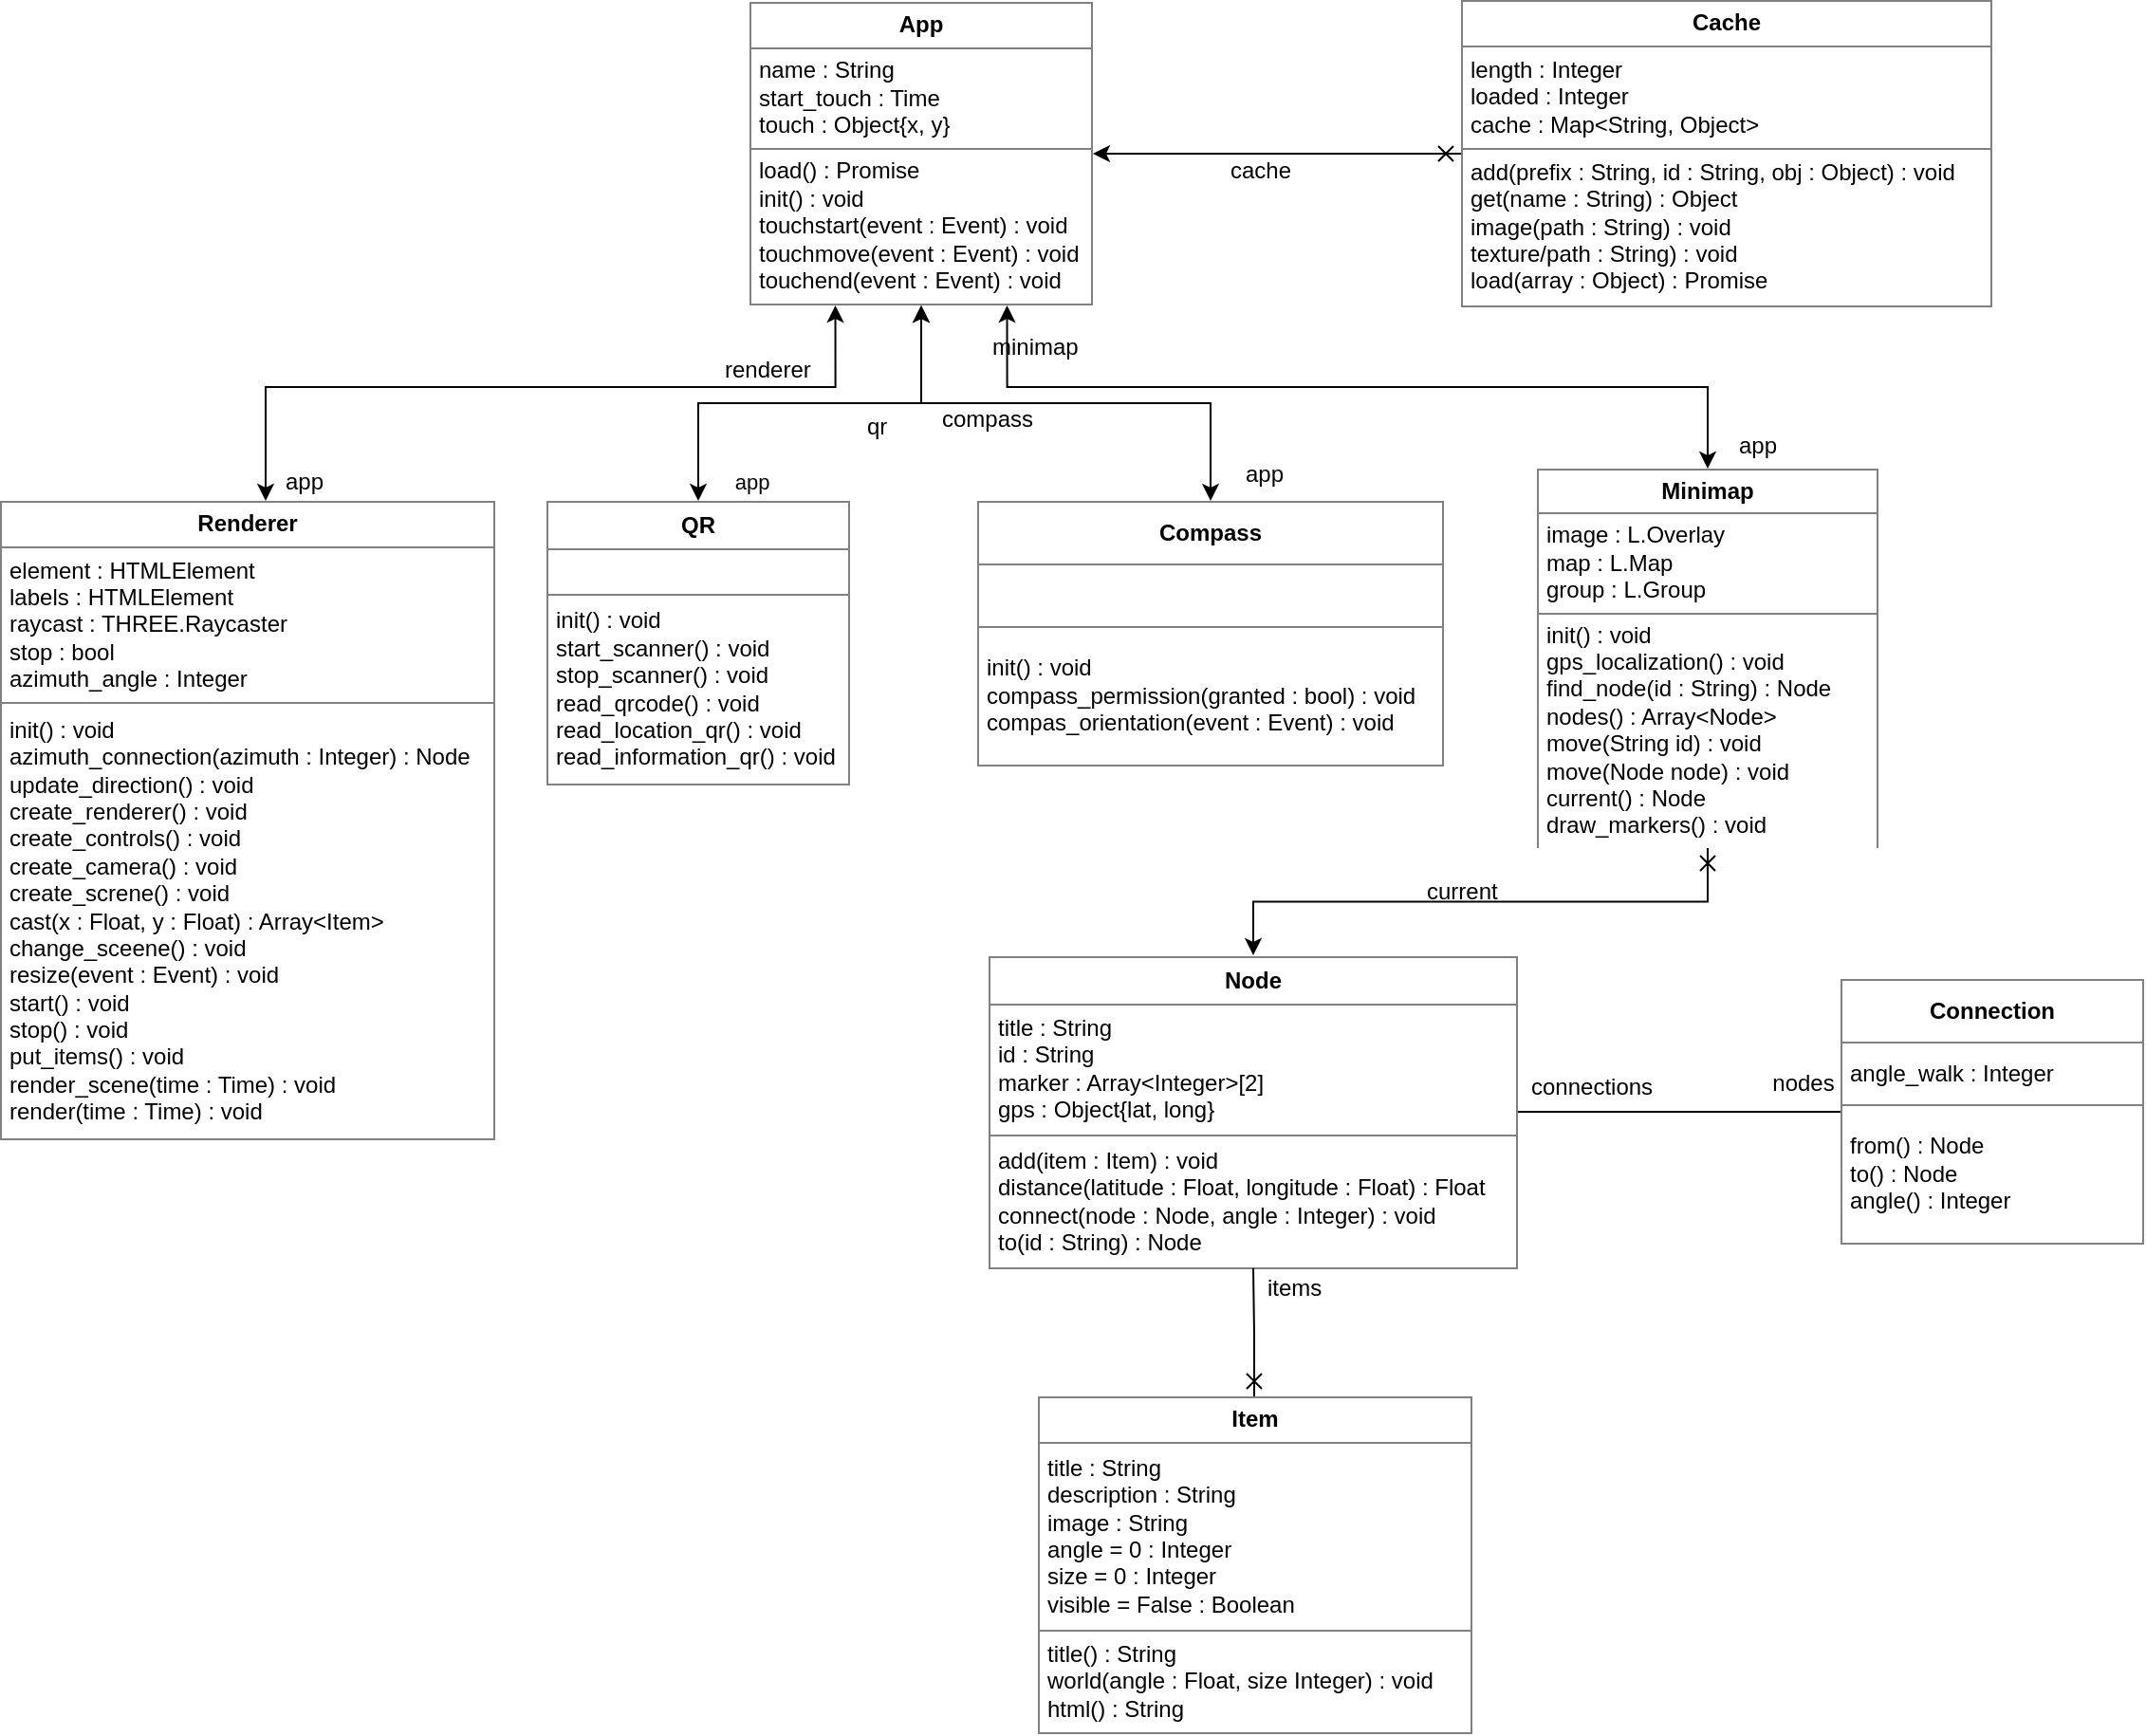 <mxfile version="12.2.6" pages="1"><diagram id="a7TG2gIp4GT1-z-QqylD" name="Page-1"><mxGraphModel dx="372" dy="646" grid="1" gridSize="10" guides="1" tooltips="1" connect="1" arrows="1" fold="1" page="1" pageScale="1" pageWidth="827" pageHeight="1169" math="0" shadow="0"><root><mxCell id="0"/><mxCell id="1" parent="0"/><mxCell id="oVpC63CEsLn2v8A7nPfV-1" value="&lt;table style=&quot;width: 100% ; height: 100% ; border-collapse: collapse&quot; width=&quot;100%&quot; cellpadding=&quot;4&quot; border=&quot;1&quot;&gt;&lt;tbody&gt;&lt;tr&gt;&lt;th align=&quot;center&quot;&gt;&lt;b&gt;App&lt;/b&gt;&lt;/th&gt;&lt;/tr&gt;&lt;tr align=&quot;left&quot;&gt;&lt;td&gt;name : String&lt;br&gt;start_touch : Time&lt;br&gt;touch : Object{x, y}&lt;br&gt;&lt;/td&gt;&lt;/tr&gt;&lt;tr align=&quot;left&quot;&gt;&lt;td&gt;load() : Promise&lt;br&gt;init() : void&lt;br&gt;touchstart(event : Event) : void&lt;br&gt;touchmove(event : Event) : void&lt;br&gt;touchend(event : Event) : void&lt;br&gt;&lt;/td&gt;&lt;/tr&gt;&lt;/tbody&gt;&lt;/table&gt;" style="text;html=1;strokeColor=none;fillColor=none;overflow=fill;" vertex="1" parent="1"><mxGeometry x="395" y="200" width="181" height="160" as="geometry"/></mxCell><mxCell id="oVpC63CEsLn2v8A7nPfV-2" style="edgeStyle=orthogonalEdgeStyle;rounded=0;orthogonalLoop=1;jettySize=auto;html=1;entryX=0.25;entryY=1;entryDx=0;entryDy=0;endArrow=classic;endFill=1;startArrow=classic;startFill=1;" edge="1" parent="1" source="oVpC63CEsLn2v8A7nPfV-4" target="oVpC63CEsLn2v8A7nPfV-1"><mxGeometry relative="1" as="geometry"><Array as="points"><mxPoint x="140" y="403"/><mxPoint x="441" y="403"/></Array></mxGeometry></mxCell><mxCell id="oVpC63CEsLn2v8A7nPfV-3" value="&lt;div&gt;app&lt;/div&gt;&lt;div&gt;&lt;br&gt;&lt;/div&gt;" style="text;html=1;resizable=0;points=[];align=center;verticalAlign=middle;labelBackgroundColor=#ffffff;" vertex="1" connectable="0" parent="oVpC63CEsLn2v8A7nPfV-2"><mxGeometry x="-0.105" y="-2" relative="1" as="geometry"><mxPoint x="-100.5" y="55" as="offset"/></mxGeometry></mxCell><mxCell id="oVpC63CEsLn2v8A7nPfV-4" value="&lt;table style=&quot;width: 100% ; height: 100% ; border-collapse: collapse&quot; width=&quot;100%&quot; cellpadding=&quot;4&quot; border=&quot;1&quot;&gt;&lt;tbody&gt;&lt;tr&gt;&lt;th align=&quot;center&quot;&gt;&lt;b&gt;Renderer&lt;br&gt;&lt;/b&gt;&lt;/th&gt;&lt;/tr&gt;&lt;tr align=&quot;left&quot;&gt;&lt;td&gt;element : HTMLElement&lt;br&gt;labels : HTMLElement&lt;br&gt;raycast : THREE.Raycaster&lt;br&gt;stop : bool&lt;br&gt;azimuth_angle : Integer&lt;br&gt;&lt;/td&gt;&lt;/tr&gt;&lt;tr align=&quot;left&quot;&gt;&lt;td&gt;init() : void&lt;br&gt;azimuth_connection(azimuth : Integer) : Node&lt;br&gt;update_direction() : void&lt;br&gt;create_renderer() : void&lt;br&gt;create_controls() : void&lt;br&gt;create_camera() : void&lt;br&gt;create_screne() : void&lt;br&gt;cast(x : Float, y : Float) : Array&amp;lt;Item&amp;gt;&lt;br&gt;change_sceene() : void&lt;br&gt;resize(event : Event) : void&lt;br&gt;start() : void&lt;br&gt;stop() : void&lt;br&gt;put_items() : void&lt;br&gt;render_scene(time : Time) : void&lt;br&gt;render(time : Time) : void&lt;br&gt;&lt;/td&gt;&lt;/tr&gt;&lt;/tbody&gt;&lt;/table&gt;" style="text;html=1;strokeColor=none;fillColor=none;overflow=fill;" vertex="1" parent="1"><mxGeometry y="463" width="261" height="337" as="geometry"/></mxCell><mxCell id="oVpC63CEsLn2v8A7nPfV-5" value="&lt;div&gt;app&lt;/div&gt;" style="edgeStyle=orthogonalEdgeStyle;rounded=0;orthogonalLoop=1;jettySize=auto;html=1;exitX=0.5;exitY=0;exitDx=0;exitDy=0;startArrow=classic;startFill=1;" edge="1" parent="1" source="oVpC63CEsLn2v8A7nPfV-6" target="oVpC63CEsLn2v8A7nPfV-1"><mxGeometry x="-0.281" y="-41" relative="1" as="geometry"><mxPoint x="479" y="361" as="targetPoint"/><mxPoint as="offset"/></mxGeometry></mxCell><mxCell id="oVpC63CEsLn2v8A7nPfV-6" value="&lt;table style=&quot;width: 100% ; height: 100% ; border-collapse: collapse&quot; width=&quot;100%&quot; cellpadding=&quot;4&quot; border=&quot;1&quot;&gt;&lt;tbody&gt;&lt;tr&gt;&lt;th align=&quot;center&quot;&gt;&lt;b&gt;QR&lt;br&gt;&lt;/b&gt;&lt;/th&gt;&lt;/tr&gt;&lt;tr&gt;&lt;td align=&quot;center&quot;&gt;&lt;br&gt;&lt;/td&gt;&lt;/tr&gt;&lt;tr align=&quot;left&quot;&gt;&lt;td&gt;init() : void&lt;br&gt;start_scanner() : void&lt;br&gt;stop_scanner() : void&lt;br&gt;read_qrcode() : void&lt;br&gt;read_location_qr() : void&lt;br&gt;read_information_qr() : void&lt;br&gt;&lt;/td&gt;&lt;/tr&gt;&lt;/tbody&gt;&lt;/table&gt;" style="text;html=1;strokeColor=none;fillColor=none;overflow=fill;" vertex="1" parent="1"><mxGeometry x="288" y="463" width="160" height="150" as="geometry"/></mxCell><mxCell id="oVpC63CEsLn2v8A7nPfV-7" style="edgeStyle=orthogonalEdgeStyle;rounded=0;orthogonalLoop=1;jettySize=auto;html=1;exitX=0.5;exitY=0;exitDx=0;exitDy=0;entryX=0.75;entryY=1;entryDx=0;entryDy=0;startArrow=classic;startFill=1;" edge="1" parent="1" source="oVpC63CEsLn2v8A7nPfV-10" target="oVpC63CEsLn2v8A7nPfV-1"><mxGeometry relative="1" as="geometry"><Array as="points"><mxPoint x="900" y="403"/><mxPoint x="531" y="403"/></Array></mxGeometry></mxCell><mxCell id="oVpC63CEsLn2v8A7nPfV-8" value="&lt;div&gt;app&lt;/div&gt;" style="text;html=1;resizable=0;points=[];align=center;verticalAlign=middle;labelBackgroundColor=#ffffff;" vertex="1" connectable="0" parent="oVpC63CEsLn2v8A7nPfV-7"><mxGeometry relative="1" as="geometry"><mxPoint x="210" y="31" as="offset"/></mxGeometry></mxCell><mxCell id="oVpC63CEsLn2v8A7nPfV-9" style="edgeStyle=orthogonalEdgeStyle;rounded=0;orthogonalLoop=1;jettySize=auto;html=1;exitX=0.5;exitY=1;exitDx=0;exitDy=0;entryX=0.5;entryY=0;entryDx=0;entryDy=0;startArrow=cross;startFill=0;endArrow=classic;endFill=1;" edge="1" parent="1" source="oVpC63CEsLn2v8A7nPfV-10" target="oVpC63CEsLn2v8A7nPfV-12"><mxGeometry relative="1" as="geometry"/></mxCell><mxCell id="oVpC63CEsLn2v8A7nPfV-10" value="&lt;table style=&quot;width: 100% ; height: 100% ; border-collapse: collapse&quot; width=&quot;100%&quot; cellpadding=&quot;4&quot; border=&quot;1&quot;&gt;&lt;tbody&gt;&lt;tr&gt;&lt;th align=&quot;center&quot;&gt;&lt;b&gt;Minimap&lt;br&gt;&lt;/b&gt;&lt;/th&gt;&lt;/tr&gt;&lt;tr align=&quot;left&quot;&gt;&lt;td&gt;image : L.Overlay&lt;br&gt;map : L.Map&lt;br&gt;group : L.Group&lt;br&gt;&lt;/td&gt;&lt;/tr&gt;&lt;tr align=&quot;left&quot;&gt;&lt;td&gt;init() : void&lt;br&gt;gps_localization() : void&lt;br&gt;find_node(id : String) : Node&lt;br&gt;nodes() : Array&amp;lt;Node&amp;gt;&lt;br&gt;move(String id) : void&lt;br&gt;move(Node node) : void&lt;br&gt;current() : Node&lt;br&gt;draw_markers() : void&lt;br&gt;&lt;/td&gt;&lt;/tr&gt;&lt;/tbody&gt;&lt;/table&gt;" style="text;html=1;strokeColor=none;fillColor=none;overflow=fill;" vertex="1" parent="1"><mxGeometry x="810" y="446" width="180" height="200" as="geometry"/></mxCell><mxCell id="oVpC63CEsLn2v8A7nPfV-11" style="edgeStyle=orthogonalEdgeStyle;rounded=0;orthogonalLoop=1;jettySize=auto;html=1;exitX=1;exitY=0.5;exitDx=0;exitDy=0;entryX=0;entryY=0.5;entryDx=0;entryDy=0;startArrow=none;startFill=0;endArrow=none;endFill=0;" edge="1" parent="1" source="oVpC63CEsLn2v8A7nPfV-12" target="oVpC63CEsLn2v8A7nPfV-16"><mxGeometry relative="1" as="geometry"/></mxCell><mxCell id="oVpC63CEsLn2v8A7nPfV-32" value="&lt;div&gt;nodes&lt;/div&gt;" style="text;html=1;resizable=0;points=[];align=center;verticalAlign=middle;labelBackgroundColor=#ffffff;" vertex="1" connectable="0" parent="oVpC63CEsLn2v8A7nPfV-11"><mxGeometry x="-0.157" y="-1" relative="1" as="geometry"><mxPoint x="78.5" y="-16" as="offset"/></mxGeometry></mxCell><mxCell id="oVpC63CEsLn2v8A7nPfV-12" value="&lt;table style=&quot;width: 100% ; height: 100% ; border-collapse: collapse&quot; width=&quot;100%&quot; cellpadding=&quot;4&quot; border=&quot;1&quot;&gt;&lt;tbody&gt;&lt;tr&gt;&lt;th align=&quot;center&quot;&gt;Node&lt;br&gt;&lt;/th&gt;&lt;/tr&gt;&lt;tr align=&quot;left&quot;&gt;&lt;td&gt;title : String&lt;br&gt;id : String&lt;br&gt;marker : Array&amp;lt;Integer&amp;gt;[2]&lt;br&gt;gps : Object{lat, long} &lt;br&gt;&lt;/td&gt;&lt;/tr&gt;&lt;tr align=&quot;left&quot;&gt;&lt;td&gt;add(item : Item) : void&lt;br&gt;distance(latitude : Float, longitude : Float) : Float&lt;br&gt;connect(node : Node, angle : Integer) : void&lt;br&gt;to(id : String) : Node&lt;br&gt;&lt;/td&gt;&lt;/tr&gt;&lt;/tbody&gt;&lt;/table&gt;" style="text;html=1;strokeColor=none;fillColor=none;overflow=fill;" vertex="1" parent="1"><mxGeometry x="521" y="702.5" width="279" height="165" as="geometry"/></mxCell><mxCell id="oVpC63CEsLn2v8A7nPfV-13" style="edgeStyle=orthogonalEdgeStyle;rounded=0;orthogonalLoop=1;jettySize=auto;html=1;exitX=0;exitY=0.5;exitDx=0;exitDy=0;entryX=1;entryY=0.5;entryDx=0;entryDy=0;startArrow=cross;startFill=0;" edge="1" parent="1" source="oVpC63CEsLn2v8A7nPfV-15" target="oVpC63CEsLn2v8A7nPfV-1"><mxGeometry relative="1" as="geometry"/></mxCell><mxCell id="oVpC63CEsLn2v8A7nPfV-14" value="cache" style="text;html=1;resizable=0;points=[];align=center;verticalAlign=middle;labelBackgroundColor=#ffffff;" vertex="1" connectable="0" parent="oVpC63CEsLn2v8A7nPfV-13"><mxGeometry x="0.1" y="4" relative="1" as="geometry"><mxPoint y="5" as="offset"/></mxGeometry></mxCell><mxCell id="oVpC63CEsLn2v8A7nPfV-15" value="&lt;table style=&quot;width: 100% ; height: 100% ; border-collapse: collapse&quot; width=&quot;100%&quot; cellpadding=&quot;4&quot; border=&quot;1&quot;&gt;&lt;tbody&gt;&lt;tr&gt;&lt;th align=&quot;center&quot;&gt;&lt;b&gt;Cache&lt;br&gt;&lt;/b&gt;&lt;/th&gt;&lt;/tr&gt;&lt;tr align=&quot;left&quot;&gt;&lt;td&gt;length : Integer&lt;br&gt;loaded : Integer&lt;br&gt;cache : Map&amp;lt;String, Object&amp;gt;&lt;br&gt;&lt;/td&gt;&lt;/tr&gt;&lt;tr align=&quot;left&quot;&gt;&lt;td&gt;add(prefix : String, id : String, obj : Object) : void&lt;br&gt;get(name : String) : Object&lt;br&gt;image(path : String) : void&lt;br&gt;texture/path : String) : void&lt;br&gt;load(array : Object) : Promise&lt;br&gt;&lt;/td&gt;&lt;/tr&gt;&lt;/tbody&gt;&lt;/table&gt;" style="text;html=1;strokeColor=none;fillColor=none;overflow=fill;" vertex="1" parent="1"><mxGeometry x="770" y="199" width="280" height="162" as="geometry"/></mxCell><mxCell id="oVpC63CEsLn2v8A7nPfV-16" value="&lt;table style=&quot;width: 100% ; height: 100% ; border-collapse: collapse&quot; width=&quot;100%&quot; cellpadding=&quot;4&quot; border=&quot;1&quot;&gt;&lt;tbody&gt;&lt;tr&gt;&lt;th align=&quot;center&quot;&gt;Connection&lt;br&gt;&lt;/th&gt;&lt;/tr&gt;&lt;tr align=&quot;left&quot;&gt;&lt;td&gt;angle_walk : Integer&lt;br&gt;&lt;/td&gt;&lt;/tr&gt;&lt;tr align=&quot;left&quot;&gt;&lt;td&gt;from() : Node&lt;br&gt;to() : Node&lt;br&gt;angle() : Integer&lt;br&gt;&lt;/td&gt;&lt;/tr&gt;&lt;/tbody&gt;&lt;/table&gt;" style="text;html=1;strokeColor=none;fillColor=none;overflow=fill;" vertex="1" parent="1"><mxGeometry x="970" y="715" width="160" height="140" as="geometry"/></mxCell><mxCell id="oVpC63CEsLn2v8A7nPfV-17" style="edgeStyle=orthogonalEdgeStyle;rounded=0;orthogonalLoop=1;jettySize=auto;html=1;exitX=0.5;exitY=0;exitDx=0;exitDy=0;entryX=0.5;entryY=1;entryDx=0;entryDy=0;startArrow=cross;startFill=0;endArrow=none;endFill=0;" edge="1" parent="1" source="oVpC63CEsLn2v8A7nPfV-18" target="oVpC63CEsLn2v8A7nPfV-12"><mxGeometry relative="1" as="geometry"><Array as="points"><mxPoint x="661" y="902"/></Array></mxGeometry></mxCell><mxCell id="oVpC63CEsLn2v8A7nPfV-18" value="&lt;table style=&quot;width: 100% ; height: 100% ; border-collapse: collapse&quot; width=&quot;100%&quot; cellpadding=&quot;4&quot; border=&quot;1&quot;&gt;&lt;tbody&gt;&lt;tr&gt;&lt;th align=&quot;center&quot;&gt;&lt;b&gt;Item&lt;/b&gt;&lt;/th&gt;&lt;/tr&gt;&lt;tr align=&quot;left&quot;&gt;&lt;td&gt;title : String&lt;br&gt;description : String&lt;br&gt;image : String&lt;br&gt;angle = 0 : Integer&lt;br&gt;size = 0 : Integer&lt;br&gt;visible = False : Boolean&lt;br&gt;&lt;/td&gt;&lt;/tr&gt;&lt;tr align=&quot;left&quot;&gt;&lt;td&gt;title() : String&lt;br&gt;world(angle : Float, size Integer) : void&lt;br&gt;html() : String&lt;br&gt;&lt;/td&gt;&lt;/tr&gt;&lt;/tbody&gt;&lt;/table&gt;" style="text;html=1;strokeColor=none;fillColor=none;overflow=fill;" vertex="1" parent="1"><mxGeometry x="546.5" y="935" width="229" height="178" as="geometry"/></mxCell><mxCell id="oVpC63CEsLn2v8A7nPfV-19" style="edgeStyle=orthogonalEdgeStyle;rounded=0;orthogonalLoop=1;jettySize=auto;html=1;exitX=0.5;exitY=0;exitDx=0;exitDy=0;startArrow=classic;startFill=1;endArrow=classic;endFill=1;" edge="1" parent="1" source="oVpC63CEsLn2v8A7nPfV-21" target="oVpC63CEsLn2v8A7nPfV-1"><mxGeometry relative="1" as="geometry"/></mxCell><mxCell id="oVpC63CEsLn2v8A7nPfV-20" value="compass" style="text;html=1;resizable=0;points=[];align=center;verticalAlign=middle;labelBackgroundColor=#ffffff;" vertex="1" connectable="0" parent="oVpC63CEsLn2v8A7nPfV-19"><mxGeometry x="0.176" y="2" relative="1" as="geometry"><mxPoint x="-20" y="6.5" as="offset"/></mxGeometry></mxCell><mxCell id="oVpC63CEsLn2v8A7nPfV-21" value="&lt;table style=&quot;width: 100% ; height: 100% ; border-collapse: collapse&quot; width=&quot;100%&quot; cellpadding=&quot;4&quot; border=&quot;1&quot;&gt;&lt;tbody&gt;&lt;tr&gt;&lt;th align=&quot;center&quot;&gt;&lt;b&gt;Compass&lt;br&gt;&lt;/b&gt;&lt;/th&gt;&lt;/tr&gt;&lt;tr&gt;&lt;td align=&quot;center&quot;&gt;&lt;br&gt;&lt;/td&gt;&lt;/tr&gt;&lt;tr align=&quot;left&quot;&gt;&lt;td&gt;init() : void&lt;br&gt;compass_permission(granted : bool) : void&lt;br&gt;compas_orientation(event : Event) : void&lt;br&gt;&lt;/td&gt;&lt;/tr&gt;&lt;/tbody&gt;&lt;/table&gt;" style="text;html=1;strokeColor=none;fillColor=none;overflow=fill;" vertex="1" parent="1"><mxGeometry x="515" y="463" width="246" height="140" as="geometry"/></mxCell><mxCell id="oVpC63CEsLn2v8A7nPfV-22" value="current" style="text;html=1;resizable=0;points=[];autosize=1;align=left;verticalAlign=top;spacingTop=-4;" vertex="1" parent="1"><mxGeometry x="750" y="659" width="50" height="20" as="geometry"/></mxCell><mxCell id="oVpC63CEsLn2v8A7nPfV-23" value="&lt;div&gt;connections&lt;/div&gt;&lt;div&gt;&lt;br&gt;&lt;/div&gt;" style="text;html=1;resizable=0;points=[];autosize=1;align=left;verticalAlign=top;spacingTop=-4;" vertex="1" parent="1"><mxGeometry x="805" y="762" width="80" height="30" as="geometry"/></mxCell><mxCell id="oVpC63CEsLn2v8A7nPfV-24" value="app" style="text;html=1;resizable=0;points=[];align=center;verticalAlign=middle;labelBackgroundColor=#ffffff;" vertex="1" connectable="0" parent="1"><mxGeometry x="700" y="440" as="geometry"><mxPoint x="-34" y="9" as="offset"/></mxGeometry></mxCell><mxCell id="oVpC63CEsLn2v8A7nPfV-25" value="&lt;div&gt;minimap&lt;/div&gt;" style="text;html=1;resizable=0;points=[];autosize=1;align=left;verticalAlign=top;spacingTop=-4;" vertex="1" parent="1"><mxGeometry x="521" y="372" width="60" height="20" as="geometry"/></mxCell><mxCell id="oVpC63CEsLn2v8A7nPfV-26" value="qr" style="text;html=1;resizable=0;points=[];autosize=1;align=left;verticalAlign=top;spacingTop=-4;" vertex="1" parent="1"><mxGeometry x="455" y="414" width="30" height="20" as="geometry"/></mxCell><mxCell id="oVpC63CEsLn2v8A7nPfV-27" value="&lt;div&gt;renderer&lt;/div&gt;&lt;div&gt;&lt;br&gt;&lt;/div&gt;" style="text;html=1;resizable=0;points=[];autosize=1;align=left;verticalAlign=top;spacingTop=-4;" vertex="1" parent="1"><mxGeometry x="380" y="384" width="60" height="30" as="geometry"/></mxCell><mxCell id="oVpC63CEsLn2v8A7nPfV-28" value="items" style="text;html=1;resizable=0;points=[];autosize=1;align=left;verticalAlign=top;spacingTop=-4;" vertex="1" parent="1"><mxGeometry x="666" y="868" width="50" height="20" as="geometry"/></mxCell></root></mxGraphModel></diagram></mxfile>